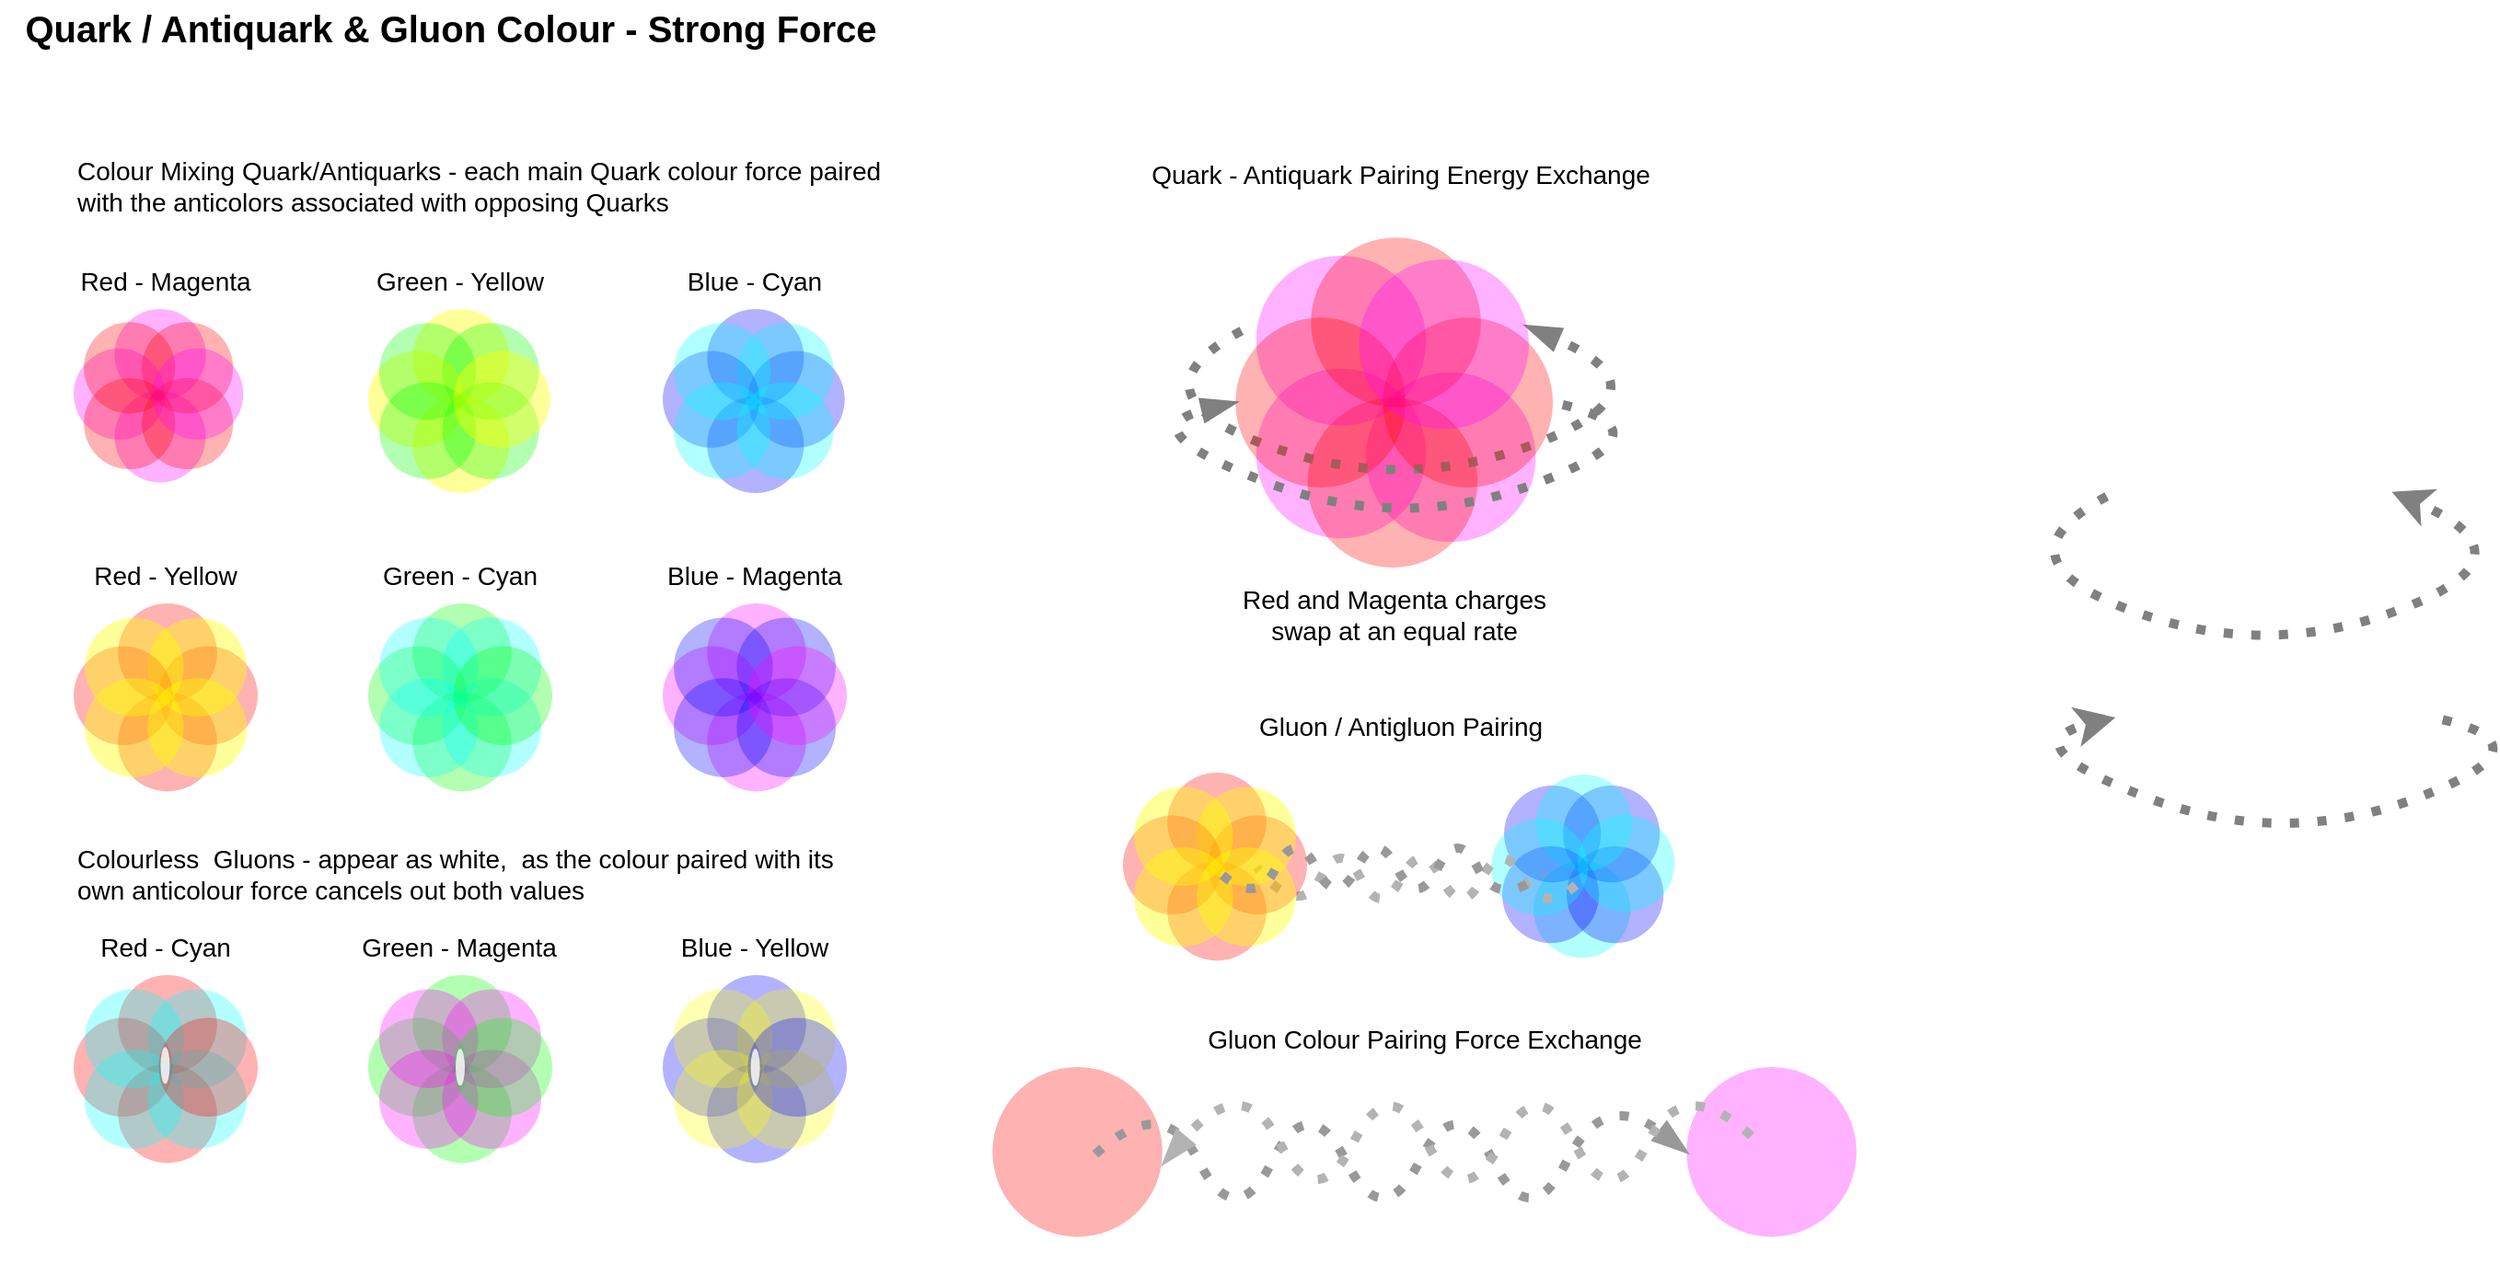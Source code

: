 <mxfile version="26.0.16">
  <diagram id="3228e29e-7158-1315-38df-8450db1d8a1d" name="Page-1">
    <mxGraphModel dx="1501" dy="822" grid="1" gridSize="10" guides="1" tooltips="1" connect="1" arrows="1" fold="1" page="1" pageScale="1" pageWidth="1920" pageHeight="1200" background="none" math="0" shadow="0" adaptiveColors="none">
      <root>
        <mxCell id="0" />
        <mxCell id="1" parent="0" />
        <mxCell id="I4R0RLYpzXQFgZcBgTA3-21635" value="" style="group;aspect=fixed;rounded=1;" parent="1" vertex="1" connectable="0">
          <mxGeometry x="80" y="178" width="100" height="100" as="geometry" />
        </mxCell>
        <mxCell id="21592" value="" style="ellipse;whiteSpace=wrap;html=1;aspect=fixed;rounded=1;shadow=0;labelBackgroundColor=none;strokeColor=none;strokeWidth=3;fillColor=#FF00FF;gradientColor=none;fontFamily=Helvetica;fontSize=14;fontColor=#AE4132;align=center;opacity=30;" parent="I4R0RLYpzXQFgZcBgTA3-21635" vertex="1">
          <mxGeometry x="22.222" y="44.643" width="49.579" height="49.579" as="geometry" />
        </mxCell>
        <mxCell id="21593" value="" style="ellipse;whiteSpace=wrap;html=1;aspect=fixed;rounded=1;shadow=0;labelBackgroundColor=none;strokeColor=none;strokeWidth=3;fillColor=light-dark(#FF00FF,#85ABC7);gradientColor=none;fontFamily=Helvetica;fontSize=14;fontColor=#AE4132;align=center;opacity=30;" parent="I4R0RLYpzXQFgZcBgTA3-21635" vertex="1">
          <mxGeometry x="22.222" width="49.579" height="49.579" as="geometry" />
        </mxCell>
        <mxCell id="21594" value="" style="ellipse;whiteSpace=wrap;html=1;aspect=fixed;rounded=1;shadow=0;labelBackgroundColor=none;strokeColor=none;strokeWidth=3;fillColor=light-dark(#ff0000, #2292c4);gradientColor=none;fontFamily=Helvetica;fontSize=14;fontColor=#AE4132;align=center;opacity=30;" parent="I4R0RLYpzXQFgZcBgTA3-21635" vertex="1">
          <mxGeometry x="37.037" y="7.143" width="49.579" height="49.579" as="geometry" />
        </mxCell>
        <mxCell id="21595" value="" style="ellipse;whiteSpace=wrap;html=1;aspect=fixed;rounded=1;shadow=0;labelBackgroundColor=none;strokeColor=none;strokeWidth=3;fillColor=#FF00FF;gradientColor=none;fontFamily=Helvetica;fontSize=14;fontColor=#AE4132;align=center;opacity=30;" parent="I4R0RLYpzXQFgZcBgTA3-21635" vertex="1">
          <mxGeometry y="21.429" width="49.579" height="49.579" as="geometry" />
        </mxCell>
        <mxCell id="21596" value="" style="ellipse;whiteSpace=wrap;html=1;aspect=fixed;rounded=1;shadow=0;labelBackgroundColor=none;strokeColor=none;strokeWidth=3;fillColor=#FF0000;gradientColor=none;fontFamily=Helvetica;fontSize=14;fontColor=#AE4132;align=center;opacity=30;" parent="I4R0RLYpzXQFgZcBgTA3-21635" vertex="1">
          <mxGeometry x="5.556" y="37.5" width="49.579" height="49.579" as="geometry" />
        </mxCell>
        <mxCell id="21597" value="" style="ellipse;whiteSpace=wrap;html=1;aspect=fixed;rounded=1;shadow=0;labelBackgroundColor=none;strokeColor=none;strokeWidth=3;fillColor=light-dark(#FF0000,#BD6300);gradientColor=none;fontFamily=Helvetica;fontSize=14;fontColor=#AE4132;align=center;opacity=30;" parent="I4R0RLYpzXQFgZcBgTA3-21635" vertex="1">
          <mxGeometry x="5.556" y="7.143" width="49.579" height="49.579" as="geometry" />
        </mxCell>
        <mxCell id="21598" value="" style="ellipse;whiteSpace=wrap;html=1;aspect=fixed;rounded=1;shadow=0;labelBackgroundColor=none;strokeColor=none;strokeWidth=3;fillColor=light-dark(#FF0000,#ED705F);gradientColor=none;fontFamily=Helvetica;fontSize=14;fontColor=#AE4132;align=center;opacity=30;" parent="I4R0RLYpzXQFgZcBgTA3-21635" vertex="1">
          <mxGeometry x="37.037" y="37.5" width="49.579" height="49.579" as="geometry" />
        </mxCell>
        <mxCell id="21599" value="" style="ellipse;whiteSpace=wrap;html=1;aspect=fixed;rounded=1;shadow=0;labelBackgroundColor=none;strokeColor=none;strokeWidth=3;fillColor=#FF00FF;gradientColor=none;fontFamily=Helvetica;fontSize=14;fontColor=#AE4132;align=center;opacity=30;" parent="I4R0RLYpzXQFgZcBgTA3-21635" vertex="1">
          <mxGeometry x="42.593" y="21.429" width="49.579" height="49.579" as="geometry" />
        </mxCell>
        <mxCell id="I4R0RLYpzXQFgZcBgTA3-21682" value="" style="group;aspect=fixed;rounded=1;" parent="1" vertex="1" connectable="0">
          <mxGeometry x="400" y="338" width="100" height="102.22" as="geometry" />
        </mxCell>
        <mxCell id="I4R0RLYpzXQFgZcBgTA3-21674" value="" style="ellipse;whiteSpace=wrap;html=1;aspect=fixed;rounded=1;shadow=0;labelBackgroundColor=none;strokeColor=none;strokeWidth=3;fillColor=#FF00FF;gradientColor=none;fontFamily=Helvetica;fontSize=14;fontColor=#AE4132;align=center;opacity=30;" parent="I4R0RLYpzXQFgZcBgTA3-21682" vertex="1">
          <mxGeometry x="24.11" y="48.432" width="53.788" height="53.788" as="geometry" />
        </mxCell>
        <mxCell id="I4R0RLYpzXQFgZcBgTA3-21675" value="" style="ellipse;whiteSpace=wrap;html=1;aspect=fixed;rounded=1;shadow=0;labelBackgroundColor=none;strokeColor=none;strokeWidth=3;fillColor=light-dark(#FF00FF,#85ABC7);gradientColor=none;fontFamily=Helvetica;fontSize=14;fontColor=#AE4132;align=center;opacity=30;" parent="I4R0RLYpzXQFgZcBgTA3-21682" vertex="1">
          <mxGeometry x="24.11" width="53.788" height="53.788" as="geometry" />
        </mxCell>
        <mxCell id="I4R0RLYpzXQFgZcBgTA3-21676" value="" style="ellipse;whiteSpace=wrap;html=1;aspect=fixed;rounded=1;shadow=0;labelBackgroundColor=none;strokeColor=none;strokeWidth=3;fillColor=light-dark(#0000FF,#BD6300);gradientColor=none;fontFamily=Helvetica;fontSize=14;fontColor=#AE4132;align=center;opacity=30;" parent="I4R0RLYpzXQFgZcBgTA3-21682" vertex="1">
          <mxGeometry x="40.183" y="7.749" width="53.788" height="53.788" as="geometry" />
        </mxCell>
        <mxCell id="I4R0RLYpzXQFgZcBgTA3-21677" value="" style="ellipse;whiteSpace=wrap;html=1;aspect=fixed;rounded=1;shadow=0;labelBackgroundColor=none;strokeColor=none;strokeWidth=3;fillColor=#FF00FF;gradientColor=none;fontFamily=Helvetica;fontSize=14;fontColor=#AE4132;align=center;opacity=30;" parent="I4R0RLYpzXQFgZcBgTA3-21682" vertex="1">
          <mxGeometry y="23.248" width="53.788" height="53.788" as="geometry" />
        </mxCell>
        <mxCell id="I4R0RLYpzXQFgZcBgTA3-21678" value="" style="ellipse;whiteSpace=wrap;html=1;aspect=fixed;rounded=1;shadow=0;labelBackgroundColor=none;strokeColor=none;strokeWidth=3;fillColor=light-dark(#0000FF,#BD6300);gradientColor=none;fontFamily=Helvetica;fontSize=14;fontColor=#AE4132;align=center;opacity=30;" parent="I4R0RLYpzXQFgZcBgTA3-21682" vertex="1">
          <mxGeometry x="6.027" y="40.683" width="53.788" height="53.788" as="geometry" />
        </mxCell>
        <mxCell id="I4R0RLYpzXQFgZcBgTA3-21679" value="" style="ellipse;whiteSpace=wrap;html=1;aspect=fixed;rounded=1;shadow=0;labelBackgroundColor=none;strokeColor=none;strokeWidth=3;fillColor=light-dark(#0000FF,#BD6300);gradientColor=none;fontFamily=Helvetica;fontSize=14;fontColor=#AE4132;align=center;opacity=30;" parent="I4R0RLYpzXQFgZcBgTA3-21682" vertex="1">
          <mxGeometry x="6.027" y="7.749" width="53.788" height="53.788" as="geometry" />
        </mxCell>
        <mxCell id="I4R0RLYpzXQFgZcBgTA3-21680" value="" style="ellipse;whiteSpace=wrap;html=1;aspect=fixed;rounded=1;shadow=0;labelBackgroundColor=none;strokeColor=none;strokeWidth=3;fillColor=light-dark(#0000FF,#BD6300);gradientColor=none;fontFamily=Helvetica;fontSize=14;fontColor=#AE4132;align=center;opacity=30;" parent="I4R0RLYpzXQFgZcBgTA3-21682" vertex="1">
          <mxGeometry x="40.183" y="40.683" width="53.788" height="53.788" as="geometry" />
        </mxCell>
        <mxCell id="I4R0RLYpzXQFgZcBgTA3-21681" value="" style="ellipse;whiteSpace=wrap;html=1;aspect=fixed;rounded=1;shadow=0;labelBackgroundColor=none;strokeColor=none;strokeWidth=3;fillColor=#FF00FF;gradientColor=none;fontFamily=Helvetica;fontSize=14;fontColor=#AE4132;align=center;opacity=30;" parent="I4R0RLYpzXQFgZcBgTA3-21682" vertex="1">
          <mxGeometry x="46.21" y="23.248" width="53.788" height="53.788" as="geometry" />
        </mxCell>
        <mxCell id="I4R0RLYpzXQFgZcBgTA3-21683" value="" style="group;rounded=1;" parent="1" vertex="1" connectable="0">
          <mxGeometry x="240.0" y="178" width="100" height="100" as="geometry" />
        </mxCell>
        <mxCell id="I4R0RLYpzXQFgZcBgTA3-21665" value="" style="ellipse;whiteSpace=wrap;html=1;aspect=fixed;rounded=1;shadow=0;labelBackgroundColor=none;strokeColor=none;strokeWidth=3;fillColor=light-dark(#FFFF00,#85ABC7);gradientColor=none;fontFamily=Helvetica;fontSize=14;fontColor=#AE4132;align=center;opacity=40;" parent="I4R0RLYpzXQFgZcBgTA3-21683" vertex="1">
          <mxGeometry x="24.11" y="47.381" width="52.619" height="52.619" as="geometry" />
        </mxCell>
        <mxCell id="I4R0RLYpzXQFgZcBgTA3-21666" value="" style="ellipse;whiteSpace=wrap;html=1;aspect=fixed;rounded=1;shadow=0;labelBackgroundColor=none;strokeColor=none;strokeWidth=3;fillColor=light-dark(#FFFF00,#85ABC7);gradientColor=none;fontFamily=Helvetica;fontSize=14;fontColor=#AE4132;align=center;opacity=40;" parent="I4R0RLYpzXQFgZcBgTA3-21683" vertex="1">
          <mxGeometry x="24.11" width="52.619" height="52.619" as="geometry" />
        </mxCell>
        <mxCell id="I4R0RLYpzXQFgZcBgTA3-21667" value="" style="ellipse;whiteSpace=wrap;html=1;aspect=fixed;rounded=1;shadow=0;labelBackgroundColor=none;strokeColor=none;strokeWidth=3;fillColor=light-dark(#00FF00,#BD6300);gradientColor=none;fontFamily=Helvetica;fontSize=14;fontColor=#AE4132;align=center;opacity=30;" parent="I4R0RLYpzXQFgZcBgTA3-21683" vertex="1">
          <mxGeometry x="40.183" y="7.581" width="52.619" height="52.619" as="geometry" />
        </mxCell>
        <mxCell id="I4R0RLYpzXQFgZcBgTA3-21668" value="" style="ellipse;whiteSpace=wrap;html=1;aspect=fixed;rounded=1;shadow=0;labelBackgroundColor=none;strokeColor=none;strokeWidth=3;fillColor=light-dark(#FFFF00,#85ABC7);gradientColor=none;fontFamily=Helvetica;fontSize=14;fontColor=#AE4132;align=center;opacity=40;" parent="I4R0RLYpzXQFgZcBgTA3-21683" vertex="1">
          <mxGeometry y="22.743" width="52.619" height="52.619" as="geometry" />
        </mxCell>
        <mxCell id="I4R0RLYpzXQFgZcBgTA3-21669" value="" style="ellipse;whiteSpace=wrap;html=1;aspect=fixed;rounded=1;shadow=0;labelBackgroundColor=none;strokeColor=none;strokeWidth=3;fillColor=light-dark(#00FF00,#BD6300);gradientColor=none;fontFamily=Helvetica;fontSize=14;fontColor=#AE4132;align=center;opacity=30;" parent="I4R0RLYpzXQFgZcBgTA3-21683" vertex="1">
          <mxGeometry x="6.027" y="39.8" width="52.619" height="52.619" as="geometry" />
        </mxCell>
        <mxCell id="I4R0RLYpzXQFgZcBgTA3-21670" value="" style="ellipse;whiteSpace=wrap;html=1;aspect=fixed;rounded=1;shadow=0;labelBackgroundColor=none;strokeColor=none;strokeWidth=3;fillColor=light-dark(#00FF00,#BD6300);gradientColor=none;fontFamily=Helvetica;fontSize=14;fontColor=#AE4132;align=center;opacity=30;" parent="I4R0RLYpzXQFgZcBgTA3-21683" vertex="1">
          <mxGeometry x="6.027" y="7.581" width="52.619" height="52.619" as="geometry" />
        </mxCell>
        <mxCell id="I4R0RLYpzXQFgZcBgTA3-21671" value="" style="ellipse;whiteSpace=wrap;html=1;aspect=fixed;rounded=1;shadow=0;labelBackgroundColor=none;strokeColor=none;strokeWidth=3;fillColor=light-dark(#00FF00,#BD6300);gradientColor=none;fontFamily=Helvetica;fontSize=14;fontColor=#AE4132;align=center;opacity=30;" parent="I4R0RLYpzXQFgZcBgTA3-21683" vertex="1">
          <mxGeometry x="40.183" y="39.8" width="52.619" height="52.619" as="geometry" />
        </mxCell>
        <mxCell id="I4R0RLYpzXQFgZcBgTA3-21672" value="" style="ellipse;whiteSpace=wrap;html=1;aspect=fixed;rounded=1;shadow=0;labelBackgroundColor=none;strokeColor=none;strokeWidth=3;fillColor=light-dark(#FFFF00,#85ABC7);gradientColor=none;fontFamily=Helvetica;fontSize=14;fontColor=#AE4132;align=center;opacity=40;" parent="I4R0RLYpzXQFgZcBgTA3-21683" vertex="1">
          <mxGeometry x="46.21" y="22.743" width="52.619" height="52.619" as="geometry" />
        </mxCell>
        <mxCell id="I4R0RLYpzXQFgZcBgTA3-21686" value="" style="group;aspect=fixed;rounded=1;" parent="1" vertex="1" connectable="0">
          <mxGeometry x="240" y="338" width="100" height="102.22" as="geometry" />
        </mxCell>
        <mxCell id="I4R0RLYpzXQFgZcBgTA3-21647" value="" style="ellipse;whiteSpace=wrap;html=1;aspect=fixed;rounded=1;shadow=0;labelBackgroundColor=none;strokeColor=none;strokeWidth=3;fillColor=light-dark(#00FF00,#85ABC7);gradientColor=none;fontFamily=Helvetica;fontSize=14;fontColor=#AE4132;align=center;opacity=30;" parent="I4R0RLYpzXQFgZcBgTA3-21686" vertex="1">
          <mxGeometry x="24.11" y="48.432" width="53.788" height="53.788" as="geometry" />
        </mxCell>
        <mxCell id="I4R0RLYpzXQFgZcBgTA3-21648" value="" style="ellipse;whiteSpace=wrap;html=1;aspect=fixed;rounded=1;shadow=0;labelBackgroundColor=none;strokeColor=none;strokeWidth=3;fillColor=light-dark(#00FF00,#85ABC7);gradientColor=none;fontFamily=Helvetica;fontSize=14;fontColor=#AE4132;align=center;opacity=30;" parent="I4R0RLYpzXQFgZcBgTA3-21686" vertex="1">
          <mxGeometry x="24.11" width="53.788" height="53.788" as="geometry" />
        </mxCell>
        <mxCell id="I4R0RLYpzXQFgZcBgTA3-21649" value="" style="ellipse;whiteSpace=wrap;html=1;aspect=fixed;rounded=1;shadow=0;labelBackgroundColor=none;strokeColor=none;strokeWidth=3;fillColor=light-dark(#00FFFF,#BD6300);gradientColor=none;fontFamily=Helvetica;fontSize=14;fontColor=#AE4132;align=center;opacity=30;" parent="I4R0RLYpzXQFgZcBgTA3-21686" vertex="1">
          <mxGeometry x="40.183" y="7.749" width="53.788" height="53.788" as="geometry" />
        </mxCell>
        <mxCell id="I4R0RLYpzXQFgZcBgTA3-21650" value="" style="ellipse;whiteSpace=wrap;html=1;aspect=fixed;rounded=1;shadow=0;labelBackgroundColor=none;strokeColor=none;strokeWidth=3;fillColor=light-dark(#00FF00,#85ABC7);gradientColor=none;fontFamily=Helvetica;fontSize=14;fontColor=#AE4132;align=center;opacity=30;" parent="I4R0RLYpzXQFgZcBgTA3-21686" vertex="1">
          <mxGeometry y="23.248" width="53.788" height="53.788" as="geometry" />
        </mxCell>
        <mxCell id="I4R0RLYpzXQFgZcBgTA3-21651" value="" style="ellipse;whiteSpace=wrap;html=1;aspect=fixed;rounded=1;shadow=0;labelBackgroundColor=none;strokeColor=none;strokeWidth=3;fillColor=light-dark(#00FFFF,#BD6300);gradientColor=none;fontFamily=Helvetica;fontSize=14;fontColor=#AE4132;align=center;opacity=30;" parent="I4R0RLYpzXQFgZcBgTA3-21686" vertex="1">
          <mxGeometry x="6.027" y="40.683" width="53.788" height="53.788" as="geometry" />
        </mxCell>
        <mxCell id="I4R0RLYpzXQFgZcBgTA3-21652" value="" style="ellipse;whiteSpace=wrap;html=1;aspect=fixed;rounded=1;shadow=0;labelBackgroundColor=none;strokeColor=none;strokeWidth=3;fillColor=light-dark(#00FFFF,#BD6300);gradientColor=none;fontFamily=Helvetica;fontSize=14;fontColor=#AE4132;align=center;opacity=30;" parent="I4R0RLYpzXQFgZcBgTA3-21686" vertex="1">
          <mxGeometry x="6.027" y="7.749" width="53.788" height="53.788" as="geometry" />
        </mxCell>
        <mxCell id="I4R0RLYpzXQFgZcBgTA3-21653" value="" style="ellipse;whiteSpace=wrap;html=1;aspect=fixed;rounded=1;shadow=0;labelBackgroundColor=none;strokeColor=none;strokeWidth=3;fillColor=light-dark(#00FFFF,#BD6300);gradientColor=none;fontFamily=Helvetica;fontSize=14;fontColor=#AE4132;align=center;opacity=30;" parent="I4R0RLYpzXQFgZcBgTA3-21686" vertex="1">
          <mxGeometry x="40.183" y="40.683" width="53.788" height="53.788" as="geometry" />
        </mxCell>
        <mxCell id="I4R0RLYpzXQFgZcBgTA3-21654" value="" style="ellipse;whiteSpace=wrap;html=1;aspect=fixed;rounded=1;shadow=0;labelBackgroundColor=none;strokeColor=none;strokeWidth=3;fillColor=light-dark(#00FF00,#85ABC7);gradientColor=none;fontFamily=Helvetica;fontSize=14;fontColor=#AE4132;align=center;opacity=30;" parent="I4R0RLYpzXQFgZcBgTA3-21686" vertex="1">
          <mxGeometry x="46.21" y="23.248" width="53.788" height="53.788" as="geometry" />
        </mxCell>
        <mxCell id="I4R0RLYpzXQFgZcBgTA3-21687" value="&lt;font style=&quot;font-size: 14px;&quot;&gt;Red - Magenta&lt;/font&gt;" style="text;strokeColor=none;align=center;fillColor=none;html=1;verticalAlign=middle;whiteSpace=wrap;rounded=1;" parent="1" vertex="1">
          <mxGeometry x="80" y="148" width="100" height="30" as="geometry" />
        </mxCell>
        <mxCell id="I4R0RLYpzXQFgZcBgTA3-21688" value="&lt;font style=&quot;font-size: 14px;&quot;&gt;Blue - Cyan&lt;/font&gt;" style="text;strokeColor=none;align=center;fillColor=none;html=1;verticalAlign=middle;whiteSpace=wrap;rounded=1;" parent="1" vertex="1">
          <mxGeometry x="400" y="148" width="100" height="30" as="geometry" />
        </mxCell>
        <mxCell id="I4R0RLYpzXQFgZcBgTA3-21689" value="&lt;font style=&quot;font-size: 14px;&quot;&gt;Green - Yellow&lt;/font&gt;" style="text;strokeColor=none;align=center;fillColor=none;html=1;verticalAlign=middle;whiteSpace=wrap;rounded=1;" parent="1" vertex="1">
          <mxGeometry x="240" y="148" width="100" height="30" as="geometry" />
        </mxCell>
        <mxCell id="I4R0RLYpzXQFgZcBgTA3-21690" value="&lt;font style=&quot;font-size: 14px;&quot;&gt;Red - Yellow&lt;/font&gt;" style="text;strokeColor=none;align=center;fillColor=none;html=1;verticalAlign=middle;whiteSpace=wrap;rounded=1;" parent="1" vertex="1">
          <mxGeometry x="80.0" y="308" width="100" height="30" as="geometry" />
        </mxCell>
        <mxCell id="I4R0RLYpzXQFgZcBgTA3-21691" value="&lt;font style=&quot;font-size: 14px;&quot;&gt;Green - Cyan&lt;/font&gt;" style="text;strokeColor=none;align=center;fillColor=none;html=1;verticalAlign=middle;whiteSpace=wrap;rounded=1;" parent="1" vertex="1">
          <mxGeometry x="240" y="308" width="100" height="30" as="geometry" />
        </mxCell>
        <mxCell id="I4R0RLYpzXQFgZcBgTA3-21692" value="&lt;span style=&quot;font-size: 14px;&quot;&gt;Blue - Magenta&lt;/span&gt;" style="text;strokeColor=none;align=center;fillColor=none;html=1;verticalAlign=middle;whiteSpace=wrap;rounded=1;" parent="1" vertex="1">
          <mxGeometry x="400" y="308" width="100" height="30" as="geometry" />
        </mxCell>
        <mxCell id="I4R0RLYpzXQFgZcBgTA3-21693" value="Quark / Antiquark &amp;amp; Gluon Colour - Strong Force" style="text;strokeColor=none;align=center;fillColor=none;html=1;verticalAlign=middle;whiteSpace=wrap;rounded=1;strokeWidth=2;fontSize=20;fontStyle=1" parent="1" vertex="1">
          <mxGeometry x="40" y="10" width="490" height="30" as="geometry" />
        </mxCell>
        <mxCell id="ke9gKpk5AaV2YQxi3V-y-21634" value="" style="endArrow=classic;dashed=1;html=1;dashPattern=1 2;strokeWidth=5;rounded=0;hachureGap=4;fontFamily=Architects Daughter;fontSource=https%3A%2F%2Ffonts.googleapis.com%2Fcss%3Ffamily%3DArchitects%2BDaughter;curved=1;flowAnimation=1;endFill=1;strokeColor=#808080;startFill=0;startArrow=none;sourcePerimeterSpacing=0;startSize=6;endSize=6;shadow=0;" parent="1" edge="1">
          <mxGeometry width="50" height="50" relative="1" as="geometry">
            <mxPoint x="1189.231" y="277.34" as="sourcePoint" />
            <mxPoint x="1339.231" y="277.34" as="targetPoint" />
            <Array as="points">
              <mxPoint x="1120" y="311.956" />
              <mxPoint x="1270" y="369.649" />
              <mxPoint x="1420" y="311.956" />
            </Array>
          </mxGeometry>
        </mxCell>
        <mxCell id="ke9gKpk5AaV2YQxi3V-y-21640" value="" style="endArrow=classic;dashed=1;html=1;dashPattern=1 2;strokeWidth=5;rounded=0;hachureGap=4;fontFamily=Architects Daughter;fontSource=https%3A%2F%2Ffonts.googleapis.com%2Fcss%3Ffamily%3DArchitects%2BDaughter;curved=1;flowAnimation=1;endFill=1;strokeColor=#808080;startFill=0;startArrow=none;startSize=6;endSize=6;shadow=0;targetPerimeterSpacing=0;exitX=1;exitY=1;exitDx=0;exitDy=0;entryX=0;entryY=0;entryDx=0;entryDy=0;" parent="1" edge="1">
          <mxGeometry width="50" height="50" relative="1" as="geometry">
            <mxPoint x="1361.526" y="399.997" as="sourcePoint" />
            <mxPoint x="1189.143" y="399.997" as="targetPoint" />
            <Array as="points">
              <mxPoint x="1430" y="414.146" />
              <mxPoint x="1280" y="471.839" />
              <mxPoint x="1130" y="414.146" />
            </Array>
          </mxGeometry>
        </mxCell>
        <mxCell id="ke9gKpk5AaV2YQxi3V-y-21628" value="&lt;font style=&quot;font-size: 14px;&quot;&gt;Quark - Antiquark Pairing&amp;nbsp;Energy Exchange&lt;/font&gt;" style="text;strokeColor=none;align=center;fillColor=none;html=1;verticalAlign=middle;whiteSpace=wrap;rounded=1;" parent="1" vertex="1">
          <mxGeometry x="626" y="90.0" width="350" height="30" as="geometry" />
        </mxCell>
        <mxCell id="ke9gKpk5AaV2YQxi3V-y-21664" value="" style="group" parent="1" vertex="1" connectable="0">
          <mxGeometry x="650" y="119.998" width="302" height="238.802" as="geometry" />
        </mxCell>
        <mxCell id="ke9gKpk5AaV2YQxi3V-y-21600" value="" style="ellipse;whiteSpace=wrap;html=1;aspect=fixed;rounded=1;shadow=0;labelBackgroundColor=none;strokeColor=none;strokeWidth=3;fillColor=#FF00FF;gradientColor=none;fontFamily=Helvetica;fontSize=14;fontColor=#AE4132;align=center;opacity=30;rotation=-45;" parent="ke9gKpk5AaV2YQxi3V-y-21664" vertex="1">
          <mxGeometry x="131.899" y="92.331" width="92.317" height="92.317" as="geometry" />
        </mxCell>
        <mxCell id="ke9gKpk5AaV2YQxi3V-y-21603" value="" style="ellipse;whiteSpace=wrap;html=1;aspect=fixed;rounded=1;shadow=0;labelBackgroundColor=none;strokeColor=none;strokeWidth=3;fillColor=#FF00FF;gradientColor=none;fontFamily=Helvetica;fontSize=14;fontColor=#AE4132;align=center;opacity=30;rotation=-45;" parent="ke9gKpk5AaV2YQxi3V-y-21664" vertex="1">
          <mxGeometry x="72.315" y="90.353" width="92.317" height="92.317" as="geometry" />
        </mxCell>
        <mxCell id="ke9gKpk5AaV2YQxi3V-y-21604" value="" style="ellipse;whiteSpace=wrap;html=1;aspect=fixed;rounded=1;shadow=0;labelBackgroundColor=none;strokeColor=none;strokeWidth=3;fillColor=#FF0000;gradientColor=none;fontFamily=Helvetica;fontSize=14;fontColor=#AE4132;align=center;opacity=30;rotation=-45;" parent="ke9gKpk5AaV2YQxi3V-y-21664" vertex="1">
          <mxGeometry x="100.245" y="106.182" width="92.317" height="92.317" as="geometry" />
        </mxCell>
        <mxCell id="ke9gKpk5AaV2YQxi3V-y-21630" value="&lt;span style=&quot;font-size: 14px;&quot;&gt;Red and Magenta charges swap at an equal rate&lt;/span&gt;" style="text;strokeColor=none;align=center;fillColor=none;html=1;verticalAlign=middle;whiteSpace=wrap;rounded=1;" parent="ke9gKpk5AaV2YQxi3V-y-21664" vertex="1">
          <mxGeometry x="59.993" y="208.802" width="174.69" height="30" as="geometry" />
        </mxCell>
        <mxCell id="ke9gKpk5AaV2YQxi3V-y-21624" value="" style="endArrow=blockThin;dashed=1;html=1;dashPattern=1 2;strokeWidth=5;rounded=0;hachureGap=4;fontFamily=Architects Daughter;fontSource=https%3A%2F%2Ffonts.googleapis.com%2Fcss%3Ffamily%3DArchitects%2BDaughter;curved=1;flowAnimation=1;endFill=1;strokeColor=#808080;startFill=0;startArrow=none;sourcePerimeterSpacing=0;startSize=6;endSize=6;shadow=0;" parent="ke9gKpk5AaV2YQxi3V-y-21664" edge="1">
          <mxGeometry width="50" height="50" relative="1" as="geometry">
            <mxPoint x="69.231" y="67.341" as="sourcePoint" />
            <mxPoint x="219.231" y="67.341" as="targetPoint" />
            <Array as="points">
              <mxPoint y="101.957" />
              <mxPoint x="150" y="159.651" />
              <mxPoint x="300" y="101.957" />
            </Array>
          </mxGeometry>
        </mxCell>
        <mxCell id="ke9gKpk5AaV2YQxi3V-y-21601" value="" style="ellipse;whiteSpace=wrap;html=1;aspect=fixed;rounded=1;shadow=0;labelBackgroundColor=none;strokeColor=none;strokeWidth=3;fillColor=light-dark(#FF00FF,#85ABC7);gradientColor=none;fontFamily=Helvetica;fontSize=14;fontColor=#AE4132;align=center;opacity=30;rotation=-45;" parent="ke9gKpk5AaV2YQxi3V-y-21664" vertex="1">
          <mxGeometry x="72.315" y="29.013" width="92.317" height="92.317" as="geometry" />
        </mxCell>
        <mxCell id="ke9gKpk5AaV2YQxi3V-y-21602" value="" style="ellipse;whiteSpace=wrap;html=1;aspect=fixed;rounded=1;shadow=0;labelBackgroundColor=none;strokeColor=none;strokeWidth=3;fillColor=light-dark(#ff0000, #2292c4);gradientColor=none;fontFamily=Helvetica;fontSize=14;fontColor=#AE4132;align=center;opacity=30;rotation=-45;" parent="ke9gKpk5AaV2YQxi3V-y-21664" vertex="1">
          <mxGeometry x="102.107" y="19.119" width="92.317" height="92.317" as="geometry" />
        </mxCell>
        <mxCell id="ke9gKpk5AaV2YQxi3V-y-21605" value="" style="ellipse;whiteSpace=wrap;html=1;aspect=fixed;rounded=1;shadow=0;labelBackgroundColor=none;strokeColor=none;strokeWidth=3;fillColor=light-dark(#FF0000,#BD6300);gradientColor=none;fontFamily=Helvetica;fontSize=14;fontColor=#AE4132;align=center;opacity=30;rotation=-45;" parent="ke9gKpk5AaV2YQxi3V-y-21664" vertex="1">
          <mxGeometry x="61.143" y="62.651" width="92.317" height="92.317" as="geometry" />
        </mxCell>
        <mxCell id="ke9gKpk5AaV2YQxi3V-y-21606" value="" style="ellipse;whiteSpace=wrap;html=1;aspect=fixed;rounded=1;shadow=0;labelBackgroundColor=none;strokeColor=none;strokeWidth=3;fillColor=light-dark(#FF0000,#ED705F);gradientColor=none;fontFamily=Helvetica;fontSize=14;fontColor=#AE4132;align=center;opacity=30;rotation=-45;" parent="ke9gKpk5AaV2YQxi3V-y-21664" vertex="1">
          <mxGeometry x="141.209" y="62.651" width="92.317" height="92.317" as="geometry" />
        </mxCell>
        <mxCell id="ke9gKpk5AaV2YQxi3V-y-21607" value="" style="ellipse;whiteSpace=wrap;html=1;aspect=fixed;rounded=1;shadow=0;labelBackgroundColor=none;strokeColor=none;strokeWidth=3;fillColor=#FF00FF;gradientColor=none;fontFamily=Helvetica;fontSize=14;fontColor=#AE4132;align=center;opacity=30;rotation=-45;" parent="ke9gKpk5AaV2YQxi3V-y-21664" vertex="1">
          <mxGeometry x="128.175" y="30.992" width="92.317" height="92.317" as="geometry" />
        </mxCell>
        <mxCell id="ke9gKpk5AaV2YQxi3V-y-21629" value="" style="endArrow=blockThin;dashed=1;html=1;dashPattern=1 2;strokeWidth=5;rounded=0;hachureGap=4;fontFamily=Architects Daughter;fontSource=https%3A%2F%2Ffonts.googleapis.com%2Fcss%3Ffamily%3DArchitects%2BDaughter;curved=1;flowAnimation=1;endFill=1;strokeColor=#808080;startFill=0;startArrow=none;startSize=6;endSize=6;shadow=0;targetPerimeterSpacing=0;exitX=1;exitY=1;exitDx=0;exitDy=0;entryX=0;entryY=0;entryDx=0;entryDy=0;" parent="ke9gKpk5AaV2YQxi3V-y-21664" source="ke9gKpk5AaV2YQxi3V-y-21606" target="ke9gKpk5AaV2YQxi3V-y-21605" edge="1">
          <mxGeometry width="50" height="50" relative="1" as="geometry">
            <mxPoint x="221.231" y="88.341" as="sourcePoint" />
            <mxPoint x="71.231" y="88.341" as="targetPoint" />
            <Array as="points">
              <mxPoint x="302" y="122.957" />
              <mxPoint x="152" y="180.651" />
              <mxPoint x="2" y="122.957" />
            </Array>
          </mxGeometry>
        </mxCell>
        <mxCell id="ke9gKpk5AaV2YQxi3V-y-21670" value="" style="group" parent="1" vertex="1" connectable="0">
          <mxGeometry x="80" y="470" width="440" height="172.22" as="geometry" />
        </mxCell>
        <mxCell id="I4R0RLYpzXQFgZcBgTA3-21722" value="&lt;font style=&quot;font-size: 14px;&quot;&gt;Red - Cyan&lt;/font&gt;" style="text;strokeColor=none;align=center;fillColor=none;html=1;verticalAlign=middle;whiteSpace=wrap;rounded=1;" parent="ke9gKpk5AaV2YQxi3V-y-21670" vertex="1">
          <mxGeometry x="1.421e-14" y="40" width="100" height="30" as="geometry" />
        </mxCell>
        <mxCell id="I4R0RLYpzXQFgZcBgTA3-21723" value="&lt;font style=&quot;font-size: 14px;&quot;&gt;Green - Magenta&lt;/font&gt;" style="text;strokeColor=none;align=center;fillColor=none;html=1;verticalAlign=middle;whiteSpace=wrap;rounded=1;" parent="ke9gKpk5AaV2YQxi3V-y-21670" vertex="1">
          <mxGeometry x="151.41" y="40" width="117.17" height="30" as="geometry" />
        </mxCell>
        <mxCell id="I4R0RLYpzXQFgZcBgTA3-21724" value="&lt;span style=&quot;font-size: 14px;&quot;&gt;Blue - Yellow&lt;/span&gt;" style="text;strokeColor=none;align=center;fillColor=none;html=1;verticalAlign=middle;whiteSpace=wrap;rounded=1;" parent="ke9gKpk5AaV2YQxi3V-y-21670" vertex="1">
          <mxGeometry x="320.0" y="40" width="100" height="30" as="geometry" />
        </mxCell>
        <mxCell id="I4R0RLYpzXQFgZcBgTA3-21726" value="" style="group;aspect=fixed;rounded=1;" parent="ke9gKpk5AaV2YQxi3V-y-21670" vertex="1" connectable="0">
          <mxGeometry x="160" y="70" width="100" height="102.22" as="geometry" />
        </mxCell>
        <mxCell id="I4R0RLYpzXQFgZcBgTA3-21704" value="" style="ellipse;whiteSpace=wrap;html=1;aspect=fixed;rounded=1;shadow=0;labelBackgroundColor=none;strokeColor=none;strokeWidth=3;fillColor=light-dark(#00FF00,#85ABC7);gradientColor=none;fontFamily=Helvetica;fontSize=14;fontColor=#AE4132;align=center;opacity=30;" parent="I4R0RLYpzXQFgZcBgTA3-21726" vertex="1">
          <mxGeometry x="24.11" y="48.432" width="53.788" height="53.788" as="geometry" />
        </mxCell>
        <mxCell id="I4R0RLYpzXQFgZcBgTA3-21705" value="" style="ellipse;whiteSpace=wrap;html=1;aspect=fixed;rounded=1;shadow=0;labelBackgroundColor=none;strokeColor=none;strokeWidth=3;fillColor=light-dark(#00FF00,#85ABC7);gradientColor=none;fontFamily=Helvetica;fontSize=14;fontColor=#AE4132;align=center;opacity=30;" parent="I4R0RLYpzXQFgZcBgTA3-21726" vertex="1">
          <mxGeometry x="24.11" width="53.788" height="53.788" as="geometry" />
        </mxCell>
        <mxCell id="I4R0RLYpzXQFgZcBgTA3-21706" value="" style="ellipse;whiteSpace=wrap;html=1;aspect=fixed;rounded=1;shadow=0;labelBackgroundColor=none;strokeColor=none;strokeWidth=3;fillColor=light-dark(#FF00FF,#BD6300);gradientColor=none;fontFamily=Helvetica;fontSize=14;fontColor=#AE4132;align=center;opacity=30;" parent="I4R0RLYpzXQFgZcBgTA3-21726" vertex="1">
          <mxGeometry x="40.183" y="7.749" width="53.788" height="53.788" as="geometry" />
        </mxCell>
        <mxCell id="I4R0RLYpzXQFgZcBgTA3-21707" value="" style="ellipse;whiteSpace=wrap;html=1;aspect=fixed;rounded=1;shadow=0;labelBackgroundColor=none;strokeColor=none;strokeWidth=3;fillColor=light-dark(#00FF00,#85ABC7);gradientColor=none;fontFamily=Helvetica;fontSize=14;fontColor=#AE4132;align=center;opacity=30;" parent="I4R0RLYpzXQFgZcBgTA3-21726" vertex="1">
          <mxGeometry y="23.248" width="53.788" height="53.788" as="geometry" />
        </mxCell>
        <mxCell id="I4R0RLYpzXQFgZcBgTA3-21708" value="" style="ellipse;whiteSpace=wrap;html=1;aspect=fixed;rounded=1;shadow=0;labelBackgroundColor=none;strokeColor=none;strokeWidth=3;fillColor=light-dark(#FF00FF,#BD6300);gradientColor=none;fontFamily=Helvetica;fontSize=14;fontColor=#AE4132;align=center;opacity=30;" parent="I4R0RLYpzXQFgZcBgTA3-21726" vertex="1">
          <mxGeometry x="6.027" y="40.683" width="53.788" height="53.788" as="geometry" />
        </mxCell>
        <mxCell id="I4R0RLYpzXQFgZcBgTA3-21709" value="" style="ellipse;whiteSpace=wrap;html=1;aspect=fixed;rounded=1;shadow=0;labelBackgroundColor=none;strokeColor=none;strokeWidth=3;fillColor=light-dark(#FF00FF,#BD6300);gradientColor=none;fontFamily=Helvetica;fontSize=14;fontColor=#AE4132;align=center;opacity=30;" parent="I4R0RLYpzXQFgZcBgTA3-21726" vertex="1">
          <mxGeometry x="6.027" y="7.749" width="53.788" height="53.788" as="geometry" />
        </mxCell>
        <mxCell id="I4R0RLYpzXQFgZcBgTA3-21710" value="" style="ellipse;whiteSpace=wrap;html=1;aspect=fixed;rounded=1;shadow=0;labelBackgroundColor=none;strokeColor=none;strokeWidth=3;fillColor=light-dark(#FF00FF,#BD6300);gradientColor=none;fontFamily=Helvetica;fontSize=14;fontColor=#AE4132;align=center;opacity=30;" parent="I4R0RLYpzXQFgZcBgTA3-21726" vertex="1">
          <mxGeometry x="40.183" y="40.683" width="53.788" height="53.788" as="geometry" />
        </mxCell>
        <mxCell id="I4R0RLYpzXQFgZcBgTA3-21711" value="" style="ellipse;whiteSpace=wrap;html=1;aspect=fixed;rounded=1;shadow=0;labelBackgroundColor=none;strokeColor=none;strokeWidth=3;fillColor=light-dark(#00FF00,#85ABC7);gradientColor=none;fontFamily=Helvetica;fontSize=14;fontColor=#AE4132;align=center;opacity=30;" parent="I4R0RLYpzXQFgZcBgTA3-21726" vertex="1">
          <mxGeometry x="46.21" y="23.248" width="53.788" height="53.788" as="geometry" />
        </mxCell>
        <mxCell id="I4R0RLYpzXQFgZcBgTA3-21742" value="" style="ellipse;whiteSpace=wrap;html=1;rounded=1;shadow=0;labelBackgroundColor=none;strokeColor=none;strokeWidth=3;fillColor=light-dark(#FFFFFF,#85ABC7);gradientColor=none;fontFamily=Helvetica;fontSize=14;fontColor=#AE4132;align=center;opacity=80;" parent="I4R0RLYpzXQFgZcBgTA3-21726" vertex="1">
          <mxGeometry x="47.5" y="40.14" width="5" height="20" as="geometry" />
        </mxCell>
        <mxCell id="I4R0RLYpzXQFgZcBgTA3-21727" value="" style="group;aspect=fixed;rounded=1;" parent="ke9gKpk5AaV2YQxi3V-y-21670" vertex="1" connectable="0">
          <mxGeometry y="70" width="100" height="102.22" as="geometry" />
        </mxCell>
        <mxCell id="I4R0RLYpzXQFgZcBgTA3-21695" value="" style="ellipse;whiteSpace=wrap;html=1;aspect=fixed;rounded=1;shadow=0;labelBackgroundColor=none;strokeColor=none;strokeWidth=3;fillColor=light-dark(#FF0000,#85ABC7);gradientColor=none;fontFamily=Helvetica;fontSize=14;fontColor=#AE4132;align=center;opacity=30;" parent="I4R0RLYpzXQFgZcBgTA3-21727" vertex="1">
          <mxGeometry x="24.11" y="48.432" width="53.788" height="53.788" as="geometry" />
        </mxCell>
        <mxCell id="I4R0RLYpzXQFgZcBgTA3-21696" value="" style="ellipse;whiteSpace=wrap;html=1;aspect=fixed;rounded=1;shadow=0;labelBackgroundColor=none;strokeColor=none;strokeWidth=3;fillColor=light-dark(#FF0000,#85ABC7);gradientColor=none;fontFamily=Helvetica;fontSize=14;fontColor=#AE4132;align=center;opacity=30;" parent="I4R0RLYpzXQFgZcBgTA3-21727" vertex="1">
          <mxGeometry x="24.11" width="53.788" height="53.788" as="geometry" />
        </mxCell>
        <mxCell id="I4R0RLYpzXQFgZcBgTA3-21697" value="" style="ellipse;whiteSpace=wrap;html=1;aspect=fixed;rounded=1;shadow=0;labelBackgroundColor=none;strokeColor=none;strokeWidth=3;fillColor=light-dark(#00FFFF,#BD6300);gradientColor=none;fontFamily=Helvetica;fontSize=14;fontColor=#FF0000;align=center;opacity=30;" parent="I4R0RLYpzXQFgZcBgTA3-21727" vertex="1">
          <mxGeometry x="40.183" y="7.749" width="53.788" height="53.788" as="geometry" />
        </mxCell>
        <mxCell id="I4R0RLYpzXQFgZcBgTA3-21698" value="" style="ellipse;whiteSpace=wrap;html=1;aspect=fixed;rounded=1;shadow=0;labelBackgroundColor=none;strokeColor=none;strokeWidth=3;fillColor=light-dark(#FF0000,#85ABC7);gradientColor=none;fontFamily=Helvetica;fontSize=14;fontColor=#AE4132;align=center;opacity=30;" parent="I4R0RLYpzXQFgZcBgTA3-21727" vertex="1">
          <mxGeometry y="23.248" width="53.788" height="53.788" as="geometry" />
        </mxCell>
        <mxCell id="I4R0RLYpzXQFgZcBgTA3-21699" value="" style="ellipse;whiteSpace=wrap;html=1;aspect=fixed;rounded=1;shadow=0;labelBackgroundColor=none;strokeColor=none;strokeWidth=3;fillColor=light-dark(#00FFFF,#BD6300);gradientColor=none;fontFamily=Helvetica;fontSize=14;fontColor=#FF0000;align=center;opacity=30;" parent="I4R0RLYpzXQFgZcBgTA3-21727" vertex="1">
          <mxGeometry x="6.027" y="40.683" width="53.788" height="53.788" as="geometry" />
        </mxCell>
        <mxCell id="I4R0RLYpzXQFgZcBgTA3-21700" value="" style="ellipse;whiteSpace=wrap;html=1;aspect=fixed;rounded=1;shadow=0;labelBackgroundColor=none;strokeColor=none;strokeWidth=3;fillColor=light-dark(#00FFFF,#BD6300);gradientColor=none;fontFamily=Helvetica;fontSize=14;fontColor=#FF0000;align=center;opacity=30;" parent="I4R0RLYpzXQFgZcBgTA3-21727" vertex="1">
          <mxGeometry x="6.027" y="7.749" width="53.788" height="53.788" as="geometry" />
        </mxCell>
        <mxCell id="I4R0RLYpzXQFgZcBgTA3-21701" value="" style="ellipse;whiteSpace=wrap;html=1;aspect=fixed;rounded=1;shadow=0;labelBackgroundColor=none;strokeColor=none;strokeWidth=3;fillColor=light-dark(#00FFFF,#BD6300);gradientColor=none;fontFamily=Helvetica;fontSize=14;fontColor=#FF0000;align=center;opacity=30;" parent="I4R0RLYpzXQFgZcBgTA3-21727" vertex="1">
          <mxGeometry x="40.183" y="40.683" width="53.788" height="53.788" as="geometry" />
        </mxCell>
        <mxCell id="I4R0RLYpzXQFgZcBgTA3-21702" value="" style="ellipse;whiteSpace=wrap;html=1;aspect=fixed;rounded=1;shadow=0;labelBackgroundColor=none;strokeColor=none;strokeWidth=3;fillColor=light-dark(#FF0000,#85ABC7);gradientColor=none;fontFamily=Helvetica;fontSize=14;fontColor=#AE4132;align=center;opacity=30;" parent="I4R0RLYpzXQFgZcBgTA3-21727" vertex="1">
          <mxGeometry x="46.21" y="23.248" width="53.788" height="53.788" as="geometry" />
        </mxCell>
        <mxCell id="I4R0RLYpzXQFgZcBgTA3-21743" value="" style="ellipse;whiteSpace=wrap;html=1;rounded=1;shadow=0;labelBackgroundColor=none;strokeColor=none;strokeWidth=3;fillColor=light-dark(#FFFFFF,#85ABC7);gradientColor=none;fontFamily=Helvetica;fontSize=14;fontColor=#AE4132;align=center;opacity=80;" parent="I4R0RLYpzXQFgZcBgTA3-21727" vertex="1">
          <mxGeometry x="47.21" y="39.14" width="5" height="20" as="geometry" />
        </mxCell>
        <mxCell id="I4R0RLYpzXQFgZcBgTA3-21714" value="" style="ellipse;whiteSpace=wrap;html=1;aspect=fixed;rounded=1;shadow=0;labelBackgroundColor=none;strokeColor=none;strokeWidth=3;fillColor=light-dark(#0000FF,#85ABC7);gradientColor=none;fontFamily=Helvetica;fontSize=14;fontColor=#AE4132;align=center;opacity=30;" parent="ke9gKpk5AaV2YQxi3V-y-21670" vertex="1">
          <mxGeometry x="344.11" y="70" width="53.788" height="53.788" as="geometry" />
        </mxCell>
        <mxCell id="I4R0RLYpzXQFgZcBgTA3-21740" value="" style="group;rounded=1;" parent="ke9gKpk5AaV2YQxi3V-y-21670" vertex="1" connectable="0">
          <mxGeometry x="320" y="77.749" width="99.998" height="94.471" as="geometry" />
        </mxCell>
        <mxCell id="I4R0RLYpzXQFgZcBgTA3-21713" value="" style="ellipse;whiteSpace=wrap;html=1;aspect=fixed;rounded=1;shadow=0;labelBackgroundColor=none;strokeColor=none;strokeWidth=3;fillColor=light-dark(#0000FF,#85ABC7);gradientColor=none;fontFamily=Helvetica;fontSize=14;fontColor=#AE4132;align=center;opacity=30;" parent="I4R0RLYpzXQFgZcBgTA3-21740" vertex="1">
          <mxGeometry x="24.11" y="40.683" width="53.788" height="53.788" as="geometry" />
        </mxCell>
        <mxCell id="I4R0RLYpzXQFgZcBgTA3-21715" value="" style="ellipse;whiteSpace=wrap;html=1;aspect=fixed;rounded=1;shadow=0;labelBackgroundColor=none;strokeColor=none;strokeWidth=3;fillColor=light-dark(#FFFF00,#BD6300);gradientColor=none;fontFamily=Helvetica;fontSize=14;fontColor=#AE4132;align=center;opacity=30;" parent="I4R0RLYpzXQFgZcBgTA3-21740" vertex="1">
          <mxGeometry x="40.183" width="53.788" height="53.788" as="geometry" />
        </mxCell>
        <mxCell id="I4R0RLYpzXQFgZcBgTA3-21716" value="" style="ellipse;whiteSpace=wrap;html=1;aspect=fixed;rounded=1;shadow=0;labelBackgroundColor=none;strokeColor=none;strokeWidth=3;fillColor=light-dark(#0000FF,#85ABC7);gradientColor=none;fontFamily=Helvetica;fontSize=14;fontColor=#AE4132;align=center;opacity=30;" parent="I4R0RLYpzXQFgZcBgTA3-21740" vertex="1">
          <mxGeometry y="15.498" width="53.788" height="53.788" as="geometry" />
        </mxCell>
        <mxCell id="I4R0RLYpzXQFgZcBgTA3-21717" value="" style="ellipse;whiteSpace=wrap;html=1;aspect=fixed;rounded=1;shadow=0;labelBackgroundColor=none;strokeColor=none;strokeWidth=3;fillColor=light-dark(#FFFF00,#BD6300);gradientColor=none;fontFamily=Helvetica;fontSize=14;fontColor=#AE4132;align=center;opacity=30;" parent="I4R0RLYpzXQFgZcBgTA3-21740" vertex="1">
          <mxGeometry x="6.027" y="32.934" width="53.788" height="53.788" as="geometry" />
        </mxCell>
        <mxCell id="I4R0RLYpzXQFgZcBgTA3-21718" value="" style="ellipse;whiteSpace=wrap;html=1;aspect=fixed;rounded=1;shadow=0;labelBackgroundColor=none;strokeColor=none;strokeWidth=3;fillColor=light-dark(#FFFF00,#BD6300);gradientColor=none;fontFamily=Helvetica;fontSize=14;fontColor=#AE4132;align=center;opacity=30;" parent="I4R0RLYpzXQFgZcBgTA3-21740" vertex="1">
          <mxGeometry x="6.027" width="53.788" height="53.788" as="geometry" />
        </mxCell>
        <mxCell id="I4R0RLYpzXQFgZcBgTA3-21719" value="" style="ellipse;whiteSpace=wrap;html=1;aspect=fixed;rounded=1;shadow=0;labelBackgroundColor=none;strokeColor=none;strokeWidth=3;fillColor=light-dark(#FFFF00,#BD6300);gradientColor=none;fontFamily=Helvetica;fontSize=14;fontColor=#AE4132;align=center;opacity=30;" parent="I4R0RLYpzXQFgZcBgTA3-21740" vertex="1">
          <mxGeometry x="40.183" y="32.934" width="53.788" height="53.788" as="geometry" />
        </mxCell>
        <mxCell id="I4R0RLYpzXQFgZcBgTA3-21720" value="" style="ellipse;whiteSpace=wrap;html=1;aspect=fixed;rounded=1;shadow=0;labelBackgroundColor=none;strokeColor=none;strokeWidth=3;fillColor=light-dark(#0000FF,#85ABC7);gradientColor=none;fontFamily=Helvetica;fontSize=14;fontColor=#AE4132;align=center;opacity=30;" parent="I4R0RLYpzXQFgZcBgTA3-21740" vertex="1">
          <mxGeometry x="46.21" y="15.498" width="53.788" height="53.788" as="geometry" />
        </mxCell>
        <mxCell id="I4R0RLYpzXQFgZcBgTA3-21739" value="" style="ellipse;whiteSpace=wrap;html=1;rounded=1;shadow=0;labelBackgroundColor=none;strokeColor=none;strokeWidth=3;fillColor=light-dark(#FFFFFF,#85ABC7);gradientColor=none;fontFamily=Helvetica;fontSize=14;fontColor=#AE4132;align=center;opacity=80;" parent="I4R0RLYpzXQFgZcBgTA3-21740" vertex="1">
          <mxGeometry x="47.79" y="32.391" width="5" height="20" as="geometry" />
        </mxCell>
        <mxCell id="ke9gKpk5AaV2YQxi3V-y-21669" value="&lt;font style=&quot;font-size: 14px;&quot;&gt;Colourless&amp;nbsp; Gluons - appear as white,&amp;nbsp; as the colour paired with its own anticolour force cancels out both values&lt;/font&gt;" style="text;strokeColor=none;align=left;fillColor=none;html=1;verticalAlign=middle;whiteSpace=wrap;rounded=1;" parent="ke9gKpk5AaV2YQxi3V-y-21670" vertex="1">
          <mxGeometry width="440" height="30" as="geometry" />
        </mxCell>
        <mxCell id="ke9gKpk5AaV2YQxi3V-y-21671" value="&lt;font style=&quot;font-size: 14px;&quot;&gt;Colour Mixing Quark/Antiquarks - each main Quark colour force paired with the anticolors associated with opposing Quarks&amp;nbsp;&lt;/font&gt;" style="text;strokeColor=none;align=left;fillColor=none;html=1;verticalAlign=middle;whiteSpace=wrap;rounded=1;" parent="1" vertex="1">
          <mxGeometry x="80" y="96" width="440" height="30" as="geometry" />
        </mxCell>
        <mxCell id="ke9gKpk5AaV2YQxi3V-y-21696" value="" style="group" parent="1" vertex="1" connectable="0">
          <mxGeometry x="559.998" y="560" width="507.563" height="141.437" as="geometry" />
        </mxCell>
        <mxCell id="ke9gKpk5AaV2YQxi3V-y-21666" value="" style="ellipse;whiteSpace=wrap;html=1;aspect=fixed;rounded=1;shadow=0;labelBackgroundColor=none;strokeColor=none;strokeWidth=3;fillColor=light-dark(#ff0000, #2292c4);gradientColor=none;fontFamily=Helvetica;fontSize=14;fontColor=#AE4132;align=center;opacity=30;rotation=-45;" parent="ke9gKpk5AaV2YQxi3V-y-21696" vertex="1">
          <mxGeometry x="19.119" y="29.998" width="92.317" height="92.317" as="geometry" />
        </mxCell>
        <mxCell id="ke9gKpk5AaV2YQxi3V-y-21667" value="" style="ellipse;whiteSpace=wrap;html=1;aspect=fixed;rounded=1;shadow=0;labelBackgroundColor=none;strokeColor=none;strokeWidth=3;fillColor=light-dark(#FF00FF,#85ABC7);gradientColor=none;fontFamily=Helvetica;fontSize=14;fontColor=#AE4132;align=center;opacity=30;rotation=-45;" parent="ke9gKpk5AaV2YQxi3V-y-21696" vertex="1">
          <mxGeometry x="396.127" y="30.001" width="92.317" height="92.317" as="geometry" />
        </mxCell>
        <mxCell id="ke9gKpk5AaV2YQxi3V-y-21632" value="" style="endArrow=blockThin;dashed=1;html=1;dashPattern=1 2;strokeWidth=5;rounded=0;hachureGap=4;fontFamily=Architects Daughter;fontSource=https%3A%2F%2Ffonts.googleapis.com%2Fcss%3Ffamily%3DArchitects%2BDaughter;strokeColor=#999999;curved=1;flowAnimation=1;startArrow=none;startFill=0;endFill=1;entryX=0;entryY=0;entryDx=0;entryDy=0;" parent="ke9gKpk5AaV2YQxi3V-y-21696" target="ke9gKpk5AaV2YQxi3V-y-21667" edge="1">
          <mxGeometry width="50" height="50" relative="1" as="geometry">
            <mxPoint x="71.122" y="81.16" as="sourcePoint" />
            <mxPoint x="391.122" y="81.16" as="targetPoint" />
            <Array as="points">
              <mxPoint x="111.122" y="41.16" />
              <mxPoint x="151.122" y="121.16" />
              <mxPoint x="191.122" y="41.16" />
              <mxPoint x="231.122" y="121.16" />
              <mxPoint x="271.122" y="41.16" />
              <mxPoint x="311.122" y="121.16" />
              <mxPoint x="351.122" y="41.16" />
            </Array>
          </mxGeometry>
        </mxCell>
        <mxCell id="ke9gKpk5AaV2YQxi3V-y-21663" value="" style="endArrow=blockThin;dashed=1;html=1;dashPattern=1 2;strokeWidth=5;rounded=0;hachureGap=4;fontFamily=Architects Daughter;fontSource=https%3A%2F%2Ffonts.googleapis.com%2Fcss%3Ffamily%3DArchitects%2BDaughter;strokeColor=#B3B3B3;curved=1;flowAnimation=1;startArrow=none;startFill=0;endFill=1;entryX=1;entryY=1;entryDx=0;entryDy=0;" parent="ke9gKpk5AaV2YQxi3V-y-21696" edge="1">
          <mxGeometry width="50" height="50" relative="1" as="geometry">
            <mxPoint x="435.122" y="71.16" as="sourcePoint" />
            <mxPoint x="112.126" y="82.316" as="targetPoint" />
            <Array as="points">
              <mxPoint x="395.122" y="31.16" />
              <mxPoint x="355.122" y="111.16" />
              <mxPoint x="315.122" y="31.16" />
              <mxPoint x="275.122" y="111.16" />
              <mxPoint x="235.122" y="31.16" />
              <mxPoint x="195.122" y="111.16" />
              <mxPoint x="155.122" y="31.16" />
            </Array>
          </mxGeometry>
        </mxCell>
        <mxCell id="ke9gKpk5AaV2YQxi3V-y-21672" value="&lt;font style=&quot;font-size: 14px;&quot;&gt;Gluon Colour Pairing Force Exchange&lt;/font&gt;" style="text;strokeColor=none;align=center;fillColor=none;html=1;verticalAlign=middle;whiteSpace=wrap;rounded=1;" parent="ke9gKpk5AaV2YQxi3V-y-21696" vertex="1">
          <mxGeometry x="78.782" width="350" height="30" as="geometry" />
        </mxCell>
        <mxCell id="ke9gKpk5AaV2YQxi3V-y-21682" value="" style="group;rounded=1;rotation=-45;" parent="1" vertex="1" connectable="0">
          <mxGeometry x="850" y="430" width="100" height="100" as="geometry" />
        </mxCell>
        <mxCell id="ke9gKpk5AaV2YQxi3V-y-21687" value="" style="ellipse;whiteSpace=wrap;html=1;aspect=fixed;rounded=1;shadow=0;labelBackgroundColor=none;strokeColor=none;strokeWidth=3;fillColor=light-dark(#00FFFF,#BD6300);gradientColor=none;fontFamily=Helvetica;fontSize=14;fontColor=#AE4132;align=center;opacity=30;rotation=-45;" parent="ke9gKpk5AaV2YQxi3V-y-21682" vertex="1">
          <mxGeometry x="23" y="48" width="52.619" height="52.619" as="geometry" />
        </mxCell>
        <mxCell id="ke9gKpk5AaV2YQxi3V-y-21702" value="" style="group" parent="ke9gKpk5AaV2YQxi3V-y-21682" vertex="1" connectable="0">
          <mxGeometry x="-10.898" y="-9.898" width="121.415" height="113.415" as="geometry" />
        </mxCell>
        <mxCell id="ke9gKpk5AaV2YQxi3V-y-21690" value="" style="ellipse;whiteSpace=wrap;html=1;aspect=fixed;rounded=1;shadow=0;labelBackgroundColor=none;strokeColor=none;strokeWidth=3;fillColor=light-dark(#0000FF,#85ABC7);gradientColor=none;fontFamily=Helvetica;fontSize=14;fontColor=#AE4132;align=center;opacity=30;rotation=-45;" parent="ke9gKpk5AaV2YQxi3V-y-21702" vertex="1">
          <mxGeometry x="49.898" y="16.898" width="52.619" height="52.619" as="geometry" />
        </mxCell>
        <mxCell id="ke9gKpk5AaV2YQxi3V-y-21683" value="" style="ellipse;whiteSpace=wrap;html=1;aspect=fixed;rounded=1;shadow=0;labelBackgroundColor=none;strokeColor=none;strokeWidth=3;fillColor=light-dark(#0000FF,#85ABC7);gradientColor=none;fontFamily=Helvetica;fontSize=14;fontColor=#AE4132;align=center;opacity=30;rotation=-45;" parent="ke9gKpk5AaV2YQxi3V-y-21702" vertex="1">
          <mxGeometry x="51.898" y="49.898" width="52.619" height="52.619" as="geometry" />
        </mxCell>
        <mxCell id="ke9gKpk5AaV2YQxi3V-y-21684" value="" style="ellipse;whiteSpace=wrap;html=1;aspect=fixed;rounded=1;shadow=0;labelBackgroundColor=none;strokeColor=none;strokeWidth=3;fillColor=light-dark(#0000FF,#85ABC7);gradientColor=none;fontFamily=Helvetica;fontSize=14;fontColor=#AE4132;align=center;opacity=30;rotation=-45;" parent="ke9gKpk5AaV2YQxi3V-y-21702" vertex="1">
          <mxGeometry x="17.898" y="16.898" width="52.619" height="52.619" as="geometry" />
        </mxCell>
        <mxCell id="ke9gKpk5AaV2YQxi3V-y-21685" value="" style="ellipse;whiteSpace=wrap;html=1;aspect=fixed;rounded=1;shadow=0;labelBackgroundColor=none;strokeColor=none;strokeWidth=3;fillColor=light-dark(#00FFFF,#BD6300);gradientColor=none;fontFamily=Helvetica;fontSize=14;fontColor=#AE4132;align=center;opacity=30;rotation=-45;" parent="ke9gKpk5AaV2YQxi3V-y-21702" vertex="1">
          <mxGeometry x="34.898" y="10.898" width="52.619" height="52.619" as="geometry" />
        </mxCell>
        <mxCell id="ke9gKpk5AaV2YQxi3V-y-21686" value="" style="ellipse;whiteSpace=wrap;html=1;aspect=fixed;rounded=1;shadow=0;labelBackgroundColor=none;strokeColor=none;strokeWidth=3;fillColor=light-dark(#0000FF,#85ABC7);gradientColor=none;fontFamily=Helvetica;fontSize=14;fontColor=#AE4132;align=center;opacity=30;rotation=-45;" parent="ke9gKpk5AaV2YQxi3V-y-21702" vertex="1">
          <mxGeometry x="16.898" y="49.898" width="52.619" height="52.619" as="geometry" />
        </mxCell>
        <mxCell id="ke9gKpk5AaV2YQxi3V-y-21688" value="" style="ellipse;whiteSpace=wrap;html=1;aspect=fixed;rounded=1;shadow=0;labelBackgroundColor=none;strokeColor=none;strokeWidth=3;fillColor=light-dark(#00FFFF,#BD6300);gradientColor=none;fontFamily=Helvetica;fontSize=14;fontColor=#AE4132;align=center;opacity=30;rotation=-45;" parent="ke9gKpk5AaV2YQxi3V-y-21702" vertex="1">
          <mxGeometry x="10.898" y="34.898" width="52.619" height="52.619" as="geometry" />
        </mxCell>
        <mxCell id="ke9gKpk5AaV2YQxi3V-y-21689" value="" style="ellipse;whiteSpace=wrap;html=1;aspect=fixed;rounded=1;shadow=0;labelBackgroundColor=none;strokeColor=none;strokeWidth=3;fillColor=light-dark(#00FFFF,#BD6300);gradientColor=none;fontFamily=Helvetica;fontSize=14;fontColor=#AE4132;align=center;opacity=30;rotation=-45;" parent="ke9gKpk5AaV2YQxi3V-y-21702" vertex="1">
          <mxGeometry x="57.898" y="32.898" width="52.619" height="52.619" as="geometry" />
        </mxCell>
        <mxCell id="ke9gKpk5AaV2YQxi3V-y-21698" value="&lt;font style=&quot;font-size: 14px;&quot;&gt;Gluon / Antigluon Pairing&lt;/font&gt;" style="text;strokeColor=none;align=center;fillColor=none;html=1;verticalAlign=middle;whiteSpace=wrap;rounded=1;" parent="1" vertex="1">
          <mxGeometry x="626" y="390" width="350" height="30" as="geometry" />
        </mxCell>
        <mxCell id="ke9gKpk5AaV2YQxi3V-y-21693" value="" style="endArrow=none;dashed=1;html=1;dashPattern=1 2;strokeWidth=5;rounded=0;hachureGap=4;fontFamily=Architects Daughter;fontSource=https%3A%2F%2Ffonts.googleapis.com%2Fcss%3Ffamily%3DArchitects%2BDaughter;strokeColor=#B3B3B3;curved=1;flowAnimation=1;startArrow=none;startFill=0;endFill=1;entryX=1;entryY=1;entryDx=0;entryDy=0;" parent="1" edge="1">
          <mxGeometry width="50" height="50" relative="1" as="geometry">
            <mxPoint x="900" y="487.472" as="sourcePoint" />
            <mxPoint x="722.53" y="481.343" as="targetPoint" />
            <Array as="points">
              <mxPoint x="878.022" y="509.45" />
              <mxPoint x="856.044" y="465.494" />
              <mxPoint x="834.066" y="509.45" />
              <mxPoint x="812.088" y="465.494" />
              <mxPoint x="790.11" y="509.45" />
              <mxPoint x="768.132" y="465.494" />
              <mxPoint x="746.154" y="509.45" />
            </Array>
          </mxGeometry>
        </mxCell>
        <mxCell id="ke9gKpk5AaV2YQxi3V-y-21673" value="" style="group;aspect=fixed;rounded=1;" parent="1" vertex="1" connectable="0">
          <mxGeometry x="650" y="430" width="100" height="102.22" as="geometry" />
        </mxCell>
        <mxCell id="ke9gKpk5AaV2YQxi3V-y-21681" value="" style="ellipse;whiteSpace=wrap;html=1;aspect=fixed;rounded=1;shadow=0;labelBackgroundColor=none;strokeColor=none;strokeWidth=3;fillColor=light-dark(#FF0000,#85ABC7);gradientColor=none;fontFamily=Helvetica;fontSize=14;fontColor=#AE4132;align=center;opacity=30;" parent="ke9gKpk5AaV2YQxi3V-y-21673" vertex="1">
          <mxGeometry x="46.21" y="23.248" width="53.788" height="53.788" as="geometry" />
        </mxCell>
        <mxCell id="ke9gKpk5AaV2YQxi3V-y-21674" value="" style="ellipse;whiteSpace=wrap;html=1;aspect=fixed;rounded=1;shadow=0;labelBackgroundColor=none;strokeColor=none;strokeWidth=3;fillColor=light-dark(#FF0000,#85ABC7);gradientColor=none;fontFamily=Helvetica;fontSize=14;fontColor=#AE4132;align=center;opacity=30;" parent="ke9gKpk5AaV2YQxi3V-y-21673" vertex="1">
          <mxGeometry x="24.11" y="48.432" width="53.788" height="53.788" as="geometry" />
        </mxCell>
        <mxCell id="ke9gKpk5AaV2YQxi3V-y-21675" value="" style="ellipse;whiteSpace=wrap;html=1;aspect=fixed;rounded=1;shadow=0;labelBackgroundColor=none;strokeColor=none;strokeWidth=3;fillColor=light-dark(#FF0000,#85ABC7);gradientColor=none;fontFamily=Helvetica;fontSize=14;fontColor=#AE4132;align=center;opacity=30;" parent="ke9gKpk5AaV2YQxi3V-y-21673" vertex="1">
          <mxGeometry x="24.11" width="53.788" height="53.788" as="geometry" />
        </mxCell>
        <mxCell id="ke9gKpk5AaV2YQxi3V-y-21676" value="" style="ellipse;whiteSpace=wrap;html=1;aspect=fixed;rounded=1;shadow=0;labelBackgroundColor=none;strokeColor=none;strokeWidth=3;fillColor=light-dark(#FFFF00,#BD6300);gradientColor=none;fontFamily=Helvetica;fontSize=14;fontColor=#AE4132;align=center;opacity=40;" parent="ke9gKpk5AaV2YQxi3V-y-21673" vertex="1">
          <mxGeometry x="40.183" y="7.749" width="53.788" height="53.788" as="geometry" />
        </mxCell>
        <mxCell id="ke9gKpk5AaV2YQxi3V-y-21677" value="" style="ellipse;whiteSpace=wrap;html=1;aspect=fixed;rounded=1;shadow=0;labelBackgroundColor=none;strokeColor=none;strokeWidth=3;fillColor=light-dark(#FF0000,#85ABC7);gradientColor=none;fontFamily=Helvetica;fontSize=14;fontColor=#AE4132;align=center;opacity=30;" parent="ke9gKpk5AaV2YQxi3V-y-21673" vertex="1">
          <mxGeometry y="23.248" width="53.788" height="53.788" as="geometry" />
        </mxCell>
        <mxCell id="ke9gKpk5AaV2YQxi3V-y-21678" value="" style="ellipse;whiteSpace=wrap;html=1;aspect=fixed;rounded=1;shadow=0;labelBackgroundColor=none;strokeColor=none;strokeWidth=3;fillColor=light-dark(#FFFF00,#BD6300);gradientColor=none;fontFamily=Helvetica;fontSize=14;fontColor=#AE4132;align=center;opacity=40;" parent="ke9gKpk5AaV2YQxi3V-y-21673" vertex="1">
          <mxGeometry x="6.027" y="40.683" width="53.788" height="53.788" as="geometry" />
        </mxCell>
        <mxCell id="ke9gKpk5AaV2YQxi3V-y-21679" value="" style="ellipse;whiteSpace=wrap;html=1;aspect=fixed;rounded=1;shadow=0;labelBackgroundColor=none;strokeColor=none;strokeWidth=3;fillColor=light-dark(#FFFF00,#BD6300);gradientColor=none;fontFamily=Helvetica;fontSize=14;fontColor=#AE4132;align=center;opacity=40;" parent="ke9gKpk5AaV2YQxi3V-y-21673" vertex="1">
          <mxGeometry x="6.027" y="7.749" width="53.788" height="53.788" as="geometry" />
        </mxCell>
        <mxCell id="ke9gKpk5AaV2YQxi3V-y-21680" value="" style="ellipse;whiteSpace=wrap;html=1;aspect=fixed;rounded=1;shadow=0;labelBackgroundColor=none;strokeColor=none;strokeWidth=3;fillColor=light-dark(#FFFF00,#BD6300);gradientColor=none;fontFamily=Helvetica;fontSize=14;fontColor=#AE4132;align=center;opacity=40;" parent="ke9gKpk5AaV2YQxi3V-y-21673" vertex="1">
          <mxGeometry x="40.183" y="40.683" width="53.788" height="53.788" as="geometry" />
        </mxCell>
        <mxCell id="ke9gKpk5AaV2YQxi3V-y-21692" value="" style="endArrow=none;dashed=1;html=1;dashPattern=1 2;strokeWidth=5;rounded=0;hachureGap=4;fontFamily=Architects Daughter;fontSource=https%3A%2F%2Ffonts.googleapis.com%2Fcss%3Ffamily%3DArchitects%2BDaughter;strokeColor=#999999;curved=1;flowAnimation=1;startArrow=none;startFill=0;endFill=1;entryX=0;entryY=0;entryDx=0;entryDy=0;" parent="1" edge="1">
          <mxGeometry width="50" height="50" relative="1" as="geometry">
            <mxPoint x="700" y="481.978" as="sourcePoint" />
            <mxPoint x="878.505" y="484.785" as="targetPoint" />
            <Array as="points">
              <mxPoint x="721.978" y="503.956" />
              <mxPoint x="743.956" y="460" />
              <mxPoint x="765.934" y="503.956" />
              <mxPoint x="787.912" y="460" />
              <mxPoint x="809.89" y="503.956" />
              <mxPoint x="831.868" y="460" />
              <mxPoint x="853.846" y="503.956" />
            </Array>
          </mxGeometry>
        </mxCell>
        <mxCell id="ke9gKpk5AaV2YQxi3V-y-21700" value="" style="group" parent="1" vertex="1" connectable="0">
          <mxGeometry x="80.0" y="338" width="99.998" height="102.22" as="geometry" />
        </mxCell>
        <mxCell id="I4R0RLYpzXQFgZcBgTA3-21663" value="" style="ellipse;whiteSpace=wrap;html=1;aspect=fixed;rounded=1;shadow=0;labelBackgroundColor=none;strokeColor=none;strokeWidth=3;fillColor=light-dark(#FF0000,#85ABC7);gradientColor=none;fontFamily=Helvetica;fontSize=14;fontColor=#AE4132;align=center;opacity=30;" parent="ke9gKpk5AaV2YQxi3V-y-21700" vertex="1">
          <mxGeometry x="46.21" y="23.248" width="53.788" height="53.788" as="geometry" />
        </mxCell>
        <mxCell id="I4R0RLYpzXQFgZcBgTA3-21656" value="" style="ellipse;whiteSpace=wrap;html=1;aspect=fixed;rounded=1;shadow=0;labelBackgroundColor=none;strokeColor=none;strokeWidth=3;fillColor=light-dark(#FF0000,#85ABC7);gradientColor=none;fontFamily=Helvetica;fontSize=14;fontColor=#AE4132;align=center;opacity=30;" parent="ke9gKpk5AaV2YQxi3V-y-21700" vertex="1">
          <mxGeometry x="24.11" y="48.432" width="53.788" height="53.788" as="geometry" />
        </mxCell>
        <mxCell id="I4R0RLYpzXQFgZcBgTA3-21657" value="" style="ellipse;whiteSpace=wrap;html=1;aspect=fixed;rounded=1;shadow=0;labelBackgroundColor=none;strokeColor=none;strokeWidth=3;fillColor=light-dark(#FF0000,#85ABC7);gradientColor=none;fontFamily=Helvetica;fontSize=14;fontColor=#AE4132;align=center;opacity=30;" parent="ke9gKpk5AaV2YQxi3V-y-21700" vertex="1">
          <mxGeometry x="24.11" width="53.788" height="53.788" as="geometry" />
        </mxCell>
        <mxCell id="I4R0RLYpzXQFgZcBgTA3-21658" value="" style="ellipse;whiteSpace=wrap;html=1;aspect=fixed;rounded=1;shadow=0;labelBackgroundColor=none;strokeColor=none;strokeWidth=3;fillColor=light-dark(#FFFF00,#BD6300);gradientColor=none;fontFamily=Helvetica;fontSize=14;fontColor=#AE4132;align=center;opacity=40;" parent="ke9gKpk5AaV2YQxi3V-y-21700" vertex="1">
          <mxGeometry x="40.183" y="7.749" width="53.788" height="53.788" as="geometry" />
        </mxCell>
        <mxCell id="I4R0RLYpzXQFgZcBgTA3-21659" value="" style="ellipse;whiteSpace=wrap;html=1;aspect=fixed;rounded=1;shadow=0;labelBackgroundColor=none;strokeColor=none;strokeWidth=3;fillColor=light-dark(#FF0000,#85ABC7);gradientColor=none;fontFamily=Helvetica;fontSize=14;fontColor=#AE4132;align=center;opacity=30;" parent="ke9gKpk5AaV2YQxi3V-y-21700" vertex="1">
          <mxGeometry y="23.248" width="53.788" height="53.788" as="geometry" />
        </mxCell>
        <mxCell id="I4R0RLYpzXQFgZcBgTA3-21660" value="" style="ellipse;whiteSpace=wrap;html=1;aspect=fixed;rounded=1;shadow=0;labelBackgroundColor=none;strokeColor=none;strokeWidth=3;fillColor=light-dark(#FFFF00,#BD6300);gradientColor=none;fontFamily=Helvetica;fontSize=14;fontColor=#AE4132;align=center;opacity=40;" parent="ke9gKpk5AaV2YQxi3V-y-21700" vertex="1">
          <mxGeometry x="6.027" y="40.683" width="53.788" height="53.788" as="geometry" />
        </mxCell>
        <mxCell id="I4R0RLYpzXQFgZcBgTA3-21661" value="" style="ellipse;whiteSpace=wrap;html=1;aspect=fixed;rounded=1;shadow=0;labelBackgroundColor=none;strokeColor=none;strokeWidth=3;fillColor=light-dark(#FFFF00,#BD6300);gradientColor=none;fontFamily=Helvetica;fontSize=14;fontColor=#AE4132;align=center;opacity=40;" parent="ke9gKpk5AaV2YQxi3V-y-21700" vertex="1">
          <mxGeometry x="6.027" y="7.749" width="53.788" height="53.788" as="geometry" />
        </mxCell>
        <mxCell id="I4R0RLYpzXQFgZcBgTA3-21662" value="" style="ellipse;whiteSpace=wrap;html=1;aspect=fixed;rounded=1;shadow=0;labelBackgroundColor=none;strokeColor=none;strokeWidth=3;fillColor=light-dark(#FFFF00,#BD6300);gradientColor=none;fontFamily=Helvetica;fontSize=14;fontColor=#AE4132;align=center;opacity=40;" parent="ke9gKpk5AaV2YQxi3V-y-21700" vertex="1">
          <mxGeometry x="40.183" y="40.683" width="53.788" height="53.788" as="geometry" />
        </mxCell>
        <mxCell id="ke9gKpk5AaV2YQxi3V-y-21701" value="" style="group" parent="1" vertex="1" connectable="0">
          <mxGeometry x="400" y="178" width="98.83" height="100" as="geometry" />
        </mxCell>
        <mxCell id="I4R0RLYpzXQFgZcBgTA3-21645" value="" style="ellipse;whiteSpace=wrap;html=1;aspect=fixed;rounded=1;shadow=0;labelBackgroundColor=none;strokeColor=none;strokeWidth=3;fillColor=light-dark(#0000FF,#85ABC7);gradientColor=none;fontFamily=Helvetica;fontSize=14;fontColor=#AE4132;align=center;opacity=30;" parent="ke9gKpk5AaV2YQxi3V-y-21701" vertex="1">
          <mxGeometry x="46.21" y="22.743" width="52.619" height="52.619" as="geometry" />
        </mxCell>
        <mxCell id="I4R0RLYpzXQFgZcBgTA3-21638" value="" style="ellipse;whiteSpace=wrap;html=1;aspect=fixed;rounded=1;shadow=0;labelBackgroundColor=none;strokeColor=none;strokeWidth=3;fillColor=light-dark(#0000FF,#85ABC7);gradientColor=none;fontFamily=Helvetica;fontSize=14;fontColor=#AE4132;align=center;opacity=30;" parent="ke9gKpk5AaV2YQxi3V-y-21701" vertex="1">
          <mxGeometry x="24.11" y="47.381" width="52.619" height="52.619" as="geometry" />
        </mxCell>
        <mxCell id="I4R0RLYpzXQFgZcBgTA3-21639" value="" style="ellipse;whiteSpace=wrap;html=1;aspect=fixed;rounded=1;shadow=0;labelBackgroundColor=none;strokeColor=none;strokeWidth=3;fillColor=light-dark(#0000FF,#85ABC7);gradientColor=none;fontFamily=Helvetica;fontSize=14;fontColor=#AE4132;align=center;opacity=30;" parent="ke9gKpk5AaV2YQxi3V-y-21701" vertex="1">
          <mxGeometry x="24.11" width="52.619" height="52.619" as="geometry" />
        </mxCell>
        <mxCell id="I4R0RLYpzXQFgZcBgTA3-21640" value="" style="ellipse;whiteSpace=wrap;html=1;aspect=fixed;rounded=1;shadow=0;labelBackgroundColor=none;strokeColor=none;strokeWidth=3;fillColor=light-dark(#00FFFF,#BD6300);gradientColor=none;fontFamily=Helvetica;fontSize=14;fontColor=#AE4132;align=center;opacity=30;" parent="ke9gKpk5AaV2YQxi3V-y-21701" vertex="1">
          <mxGeometry x="40.183" y="7.581" width="52.619" height="52.619" as="geometry" />
        </mxCell>
        <mxCell id="I4R0RLYpzXQFgZcBgTA3-21641" value="" style="ellipse;whiteSpace=wrap;html=1;aspect=fixed;rounded=1;shadow=0;labelBackgroundColor=none;strokeColor=none;strokeWidth=3;fillColor=light-dark(#0000FF,#85ABC7);gradientColor=none;fontFamily=Helvetica;fontSize=14;fontColor=#AE4132;align=center;opacity=30;" parent="ke9gKpk5AaV2YQxi3V-y-21701" vertex="1">
          <mxGeometry y="22.743" width="52.619" height="52.619" as="geometry" />
        </mxCell>
        <mxCell id="I4R0RLYpzXQFgZcBgTA3-21642" value="" style="ellipse;whiteSpace=wrap;html=1;aspect=fixed;rounded=1;shadow=0;labelBackgroundColor=none;strokeColor=none;strokeWidth=3;fillColor=light-dark(#00FFFF,#BD6300);gradientColor=none;fontFamily=Helvetica;fontSize=14;fontColor=#AE4132;align=center;opacity=30;" parent="ke9gKpk5AaV2YQxi3V-y-21701" vertex="1">
          <mxGeometry x="6.027" y="39.8" width="52.619" height="52.619" as="geometry" />
        </mxCell>
        <mxCell id="I4R0RLYpzXQFgZcBgTA3-21643" value="" style="ellipse;whiteSpace=wrap;html=1;aspect=fixed;rounded=1;shadow=0;labelBackgroundColor=none;strokeColor=none;strokeWidth=3;fillColor=light-dark(#00FFFF,#BD6300);gradientColor=none;fontFamily=Helvetica;fontSize=14;fontColor=#AE4132;align=center;opacity=30;" parent="ke9gKpk5AaV2YQxi3V-y-21701" vertex="1">
          <mxGeometry x="6.027" y="7.581" width="52.619" height="52.619" as="geometry" />
        </mxCell>
        <mxCell id="I4R0RLYpzXQFgZcBgTA3-21644" value="" style="ellipse;whiteSpace=wrap;html=1;aspect=fixed;rounded=1;shadow=0;labelBackgroundColor=none;strokeColor=none;strokeWidth=3;fillColor=light-dark(#00FFFF,#BD6300);gradientColor=none;fontFamily=Helvetica;fontSize=14;fontColor=#AE4132;align=center;opacity=30;" parent="ke9gKpk5AaV2YQxi3V-y-21701" vertex="1">
          <mxGeometry x="40.183" y="39.8" width="52.619" height="52.619" as="geometry" />
        </mxCell>
      </root>
    </mxGraphModel>
  </diagram>
</mxfile>
